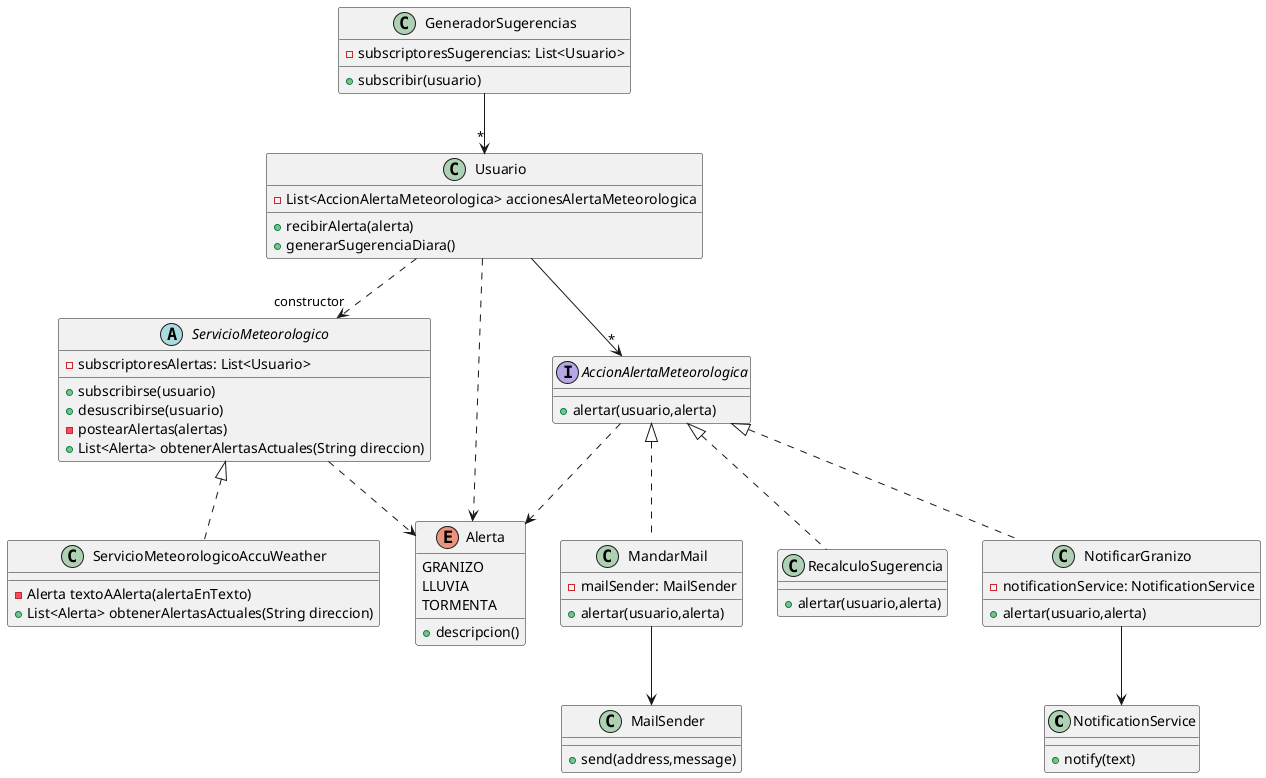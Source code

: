 @startuml
class NotificationService{
    +notify(text)
}

class MailSender{
    +send(address,message)
}

class GeneradorSugerencias{
    -subscriptoresSugerencias: List<Usuario>
    +subscribir(usuario)
}
GeneradorSugerencias --> "*" Usuario


abstract class ServicioMeteorologico{
    -subscriptoresAlertas: List<Usuario>
    +subscribirse(usuario)
    +desuscribirse(usuario)
    -postearAlertas(alertas)
    +List<Alerta> obtenerAlertasActuales(String direccion)
}

ServicioMeteorologico <|.. ServicioMeteorologicoAccuWeather

ServicioMeteorologico ..> Alerta

class ServicioMeteorologicoAccuWeather{
    -Alerta textoAAlerta(alertaEnTexto)
    +List<Alerta> obtenerAlertasActuales(String direccion)
}

enum Alerta{
    GRANIZO
    LLUVIA
    TORMENTA
    +descripcion()
}

interface AccionAlertaMeteorologica{
    +alertar(usuario,alerta)
}

class MandarMail{
    -mailSender: MailSender
    +alertar(usuario,alerta)
}

MandarMail --> MailSender

class RecalculoSugerencia{
    +alertar(usuario,alerta)
}

class NotificarGranizo{
    -notificationService: NotificationService
    +alertar(usuario,alerta)
}

NotificarGranizo --> NotificationService 
AccionAlertaMeteorologica ..> Alerta
AccionAlertaMeteorologica <|.. MandarMail
AccionAlertaMeteorologica <|.. RecalculoSugerencia
AccionAlertaMeteorologica <|.. NotificarGranizo

class Usuario{
    -List<AccionAlertaMeteorologica> accionesAlertaMeteorologica
    +recibirAlerta(alerta)
    +generarSugerenciaDiara()
}
Usuario ..>"constructor" ServicioMeteorologico
Usuario --> "*" AccionAlertaMeteorologica
Usuario ..> Alerta
@enduml